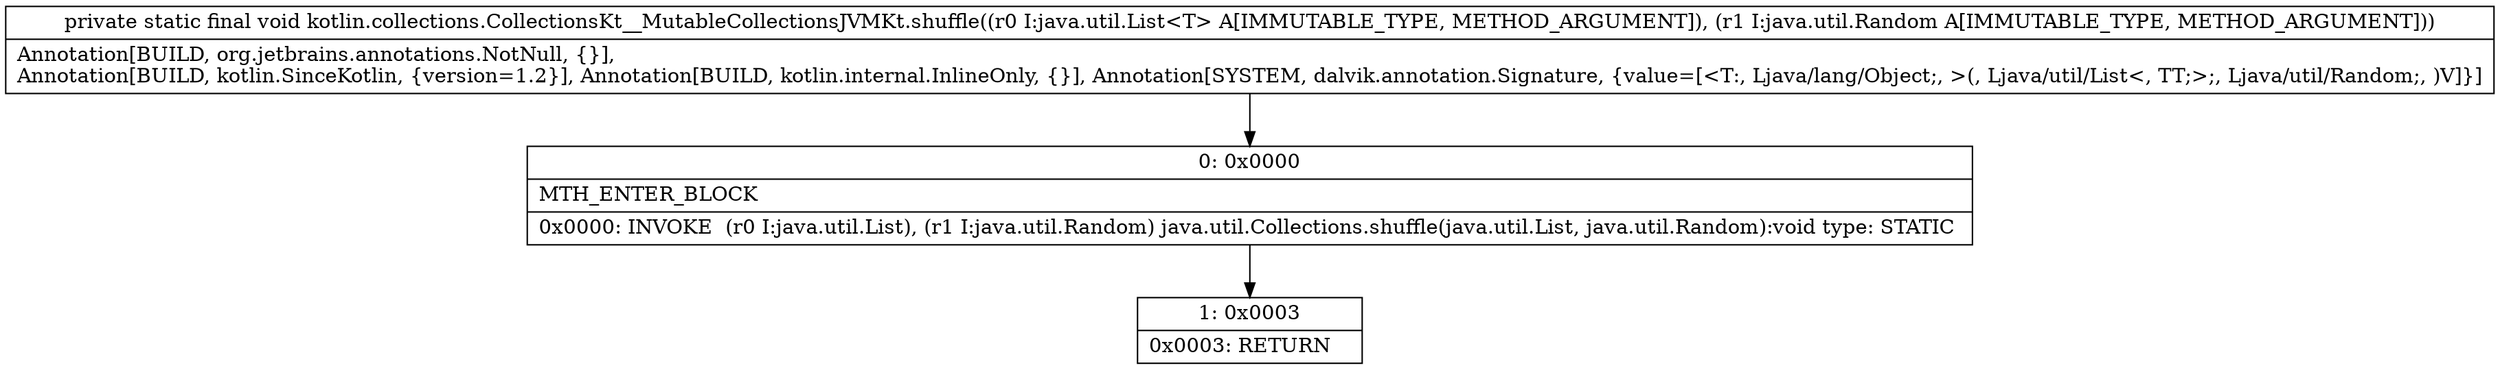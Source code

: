 digraph "CFG forkotlin.collections.CollectionsKt__MutableCollectionsJVMKt.shuffle(Ljava\/util\/List;Ljava\/util\/Random;)V" {
Node_0 [shape=record,label="{0\:\ 0x0000|MTH_ENTER_BLOCK\l|0x0000: INVOKE  (r0 I:java.util.List), (r1 I:java.util.Random) java.util.Collections.shuffle(java.util.List, java.util.Random):void type: STATIC \l}"];
Node_1 [shape=record,label="{1\:\ 0x0003|0x0003: RETURN   \l}"];
MethodNode[shape=record,label="{private static final void kotlin.collections.CollectionsKt__MutableCollectionsJVMKt.shuffle((r0 I:java.util.List\<T\> A[IMMUTABLE_TYPE, METHOD_ARGUMENT]), (r1 I:java.util.Random A[IMMUTABLE_TYPE, METHOD_ARGUMENT]))  | Annotation[BUILD, org.jetbrains.annotations.NotNull, \{\}], \lAnnotation[BUILD, kotlin.SinceKotlin, \{version=1.2\}], Annotation[BUILD, kotlin.internal.InlineOnly, \{\}], Annotation[SYSTEM, dalvik.annotation.Signature, \{value=[\<T:, Ljava\/lang\/Object;, \>(, Ljava\/util\/List\<, TT;\>;, Ljava\/util\/Random;, )V]\}]\l}"];
MethodNode -> Node_0;
Node_0 -> Node_1;
}

